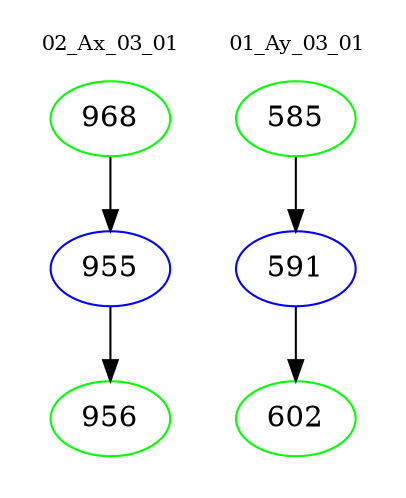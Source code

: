 digraph{
subgraph cluster_0 {
color = white
label = "02_Ax_03_01";
fontsize=10;
T0_968 [label="968", color="green"]
T0_968 -> T0_955 [color="black"]
T0_955 [label="955", color="blue"]
T0_955 -> T0_956 [color="black"]
T0_956 [label="956", color="green"]
}
subgraph cluster_1 {
color = white
label = "01_Ay_03_01";
fontsize=10;
T1_585 [label="585", color="green"]
T1_585 -> T1_591 [color="black"]
T1_591 [label="591", color="blue"]
T1_591 -> T1_602 [color="black"]
T1_602 [label="602", color="green"]
}
}
